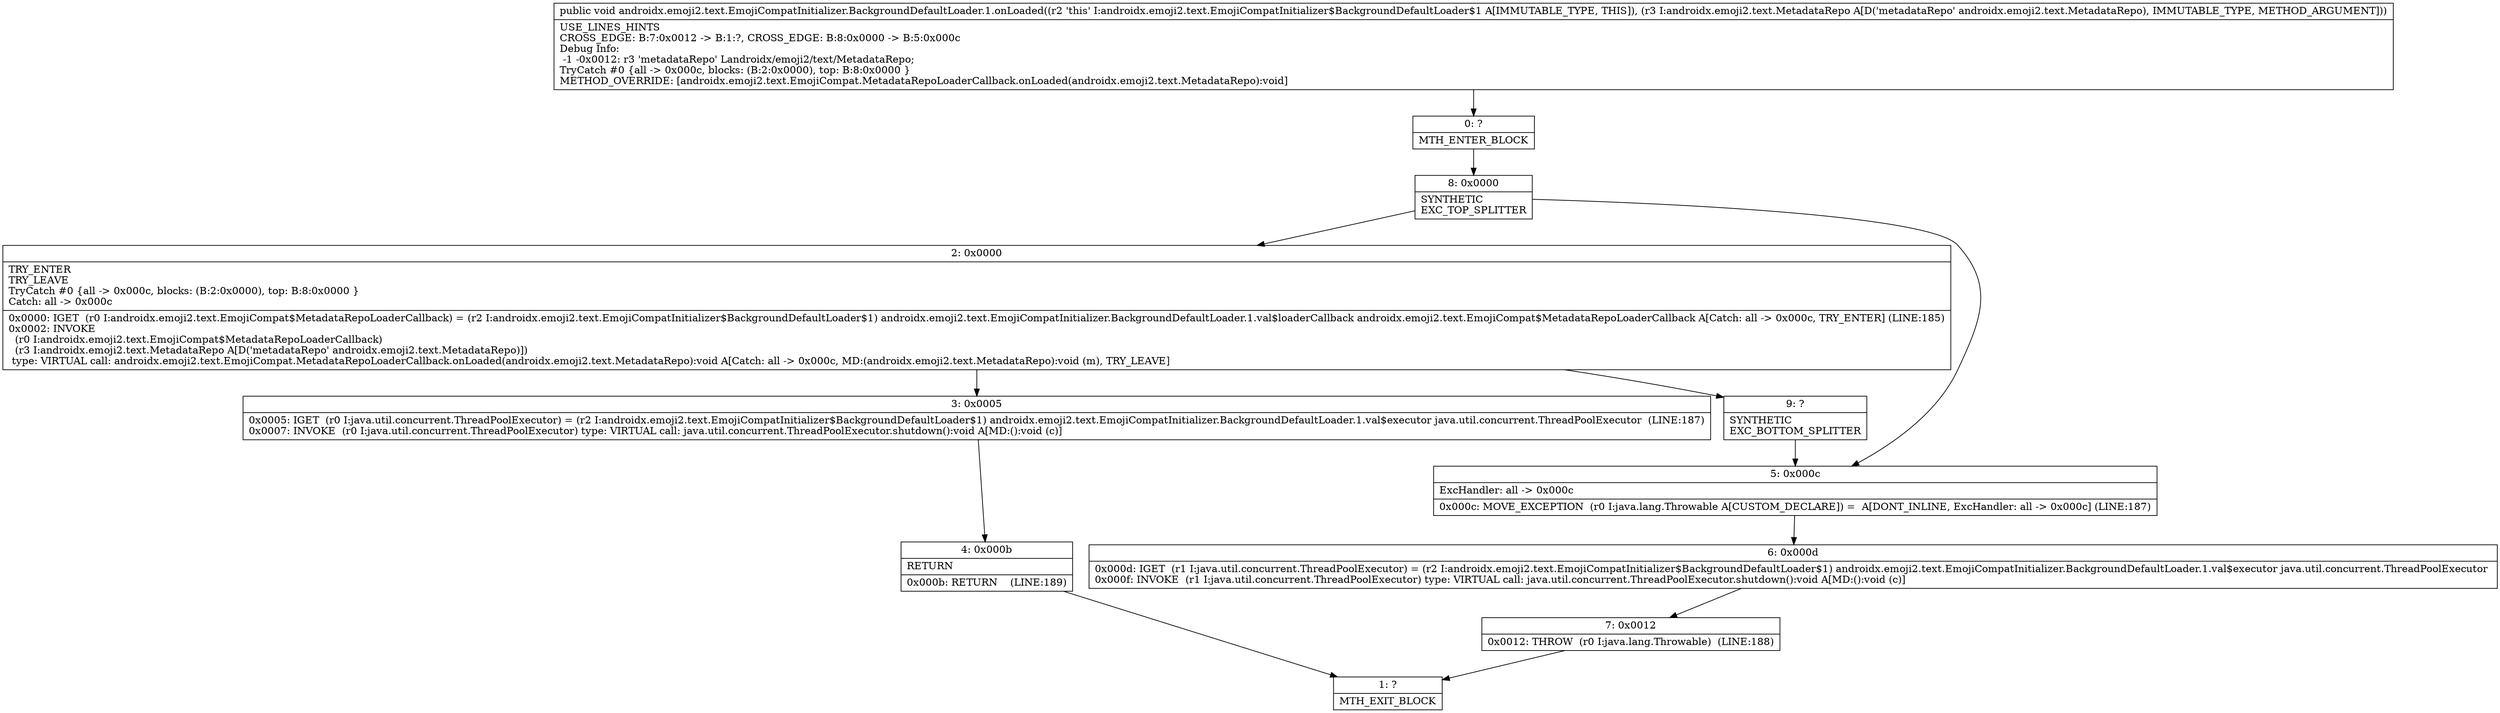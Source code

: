 digraph "CFG forandroidx.emoji2.text.EmojiCompatInitializer.BackgroundDefaultLoader.1.onLoaded(Landroidx\/emoji2\/text\/MetadataRepo;)V" {
Node_0 [shape=record,label="{0\:\ ?|MTH_ENTER_BLOCK\l}"];
Node_8 [shape=record,label="{8\:\ 0x0000|SYNTHETIC\lEXC_TOP_SPLITTER\l}"];
Node_2 [shape=record,label="{2\:\ 0x0000|TRY_ENTER\lTRY_LEAVE\lTryCatch #0 \{all \-\> 0x000c, blocks: (B:2:0x0000), top: B:8:0x0000 \}\lCatch: all \-\> 0x000c\l|0x0000: IGET  (r0 I:androidx.emoji2.text.EmojiCompat$MetadataRepoLoaderCallback) = (r2 I:androidx.emoji2.text.EmojiCompatInitializer$BackgroundDefaultLoader$1) androidx.emoji2.text.EmojiCompatInitializer.BackgroundDefaultLoader.1.val$loaderCallback androidx.emoji2.text.EmojiCompat$MetadataRepoLoaderCallback A[Catch: all \-\> 0x000c, TRY_ENTER] (LINE:185)\l0x0002: INVOKE  \l  (r0 I:androidx.emoji2.text.EmojiCompat$MetadataRepoLoaderCallback)\l  (r3 I:androidx.emoji2.text.MetadataRepo A[D('metadataRepo' androidx.emoji2.text.MetadataRepo)])\l type: VIRTUAL call: androidx.emoji2.text.EmojiCompat.MetadataRepoLoaderCallback.onLoaded(androidx.emoji2.text.MetadataRepo):void A[Catch: all \-\> 0x000c, MD:(androidx.emoji2.text.MetadataRepo):void (m), TRY_LEAVE]\l}"];
Node_3 [shape=record,label="{3\:\ 0x0005|0x0005: IGET  (r0 I:java.util.concurrent.ThreadPoolExecutor) = (r2 I:androidx.emoji2.text.EmojiCompatInitializer$BackgroundDefaultLoader$1) androidx.emoji2.text.EmojiCompatInitializer.BackgroundDefaultLoader.1.val$executor java.util.concurrent.ThreadPoolExecutor  (LINE:187)\l0x0007: INVOKE  (r0 I:java.util.concurrent.ThreadPoolExecutor) type: VIRTUAL call: java.util.concurrent.ThreadPoolExecutor.shutdown():void A[MD:():void (c)]\l}"];
Node_4 [shape=record,label="{4\:\ 0x000b|RETURN\l|0x000b: RETURN    (LINE:189)\l}"];
Node_1 [shape=record,label="{1\:\ ?|MTH_EXIT_BLOCK\l}"];
Node_9 [shape=record,label="{9\:\ ?|SYNTHETIC\lEXC_BOTTOM_SPLITTER\l}"];
Node_5 [shape=record,label="{5\:\ 0x000c|ExcHandler: all \-\> 0x000c\l|0x000c: MOVE_EXCEPTION  (r0 I:java.lang.Throwable A[CUSTOM_DECLARE]) =  A[DONT_INLINE, ExcHandler: all \-\> 0x000c] (LINE:187)\l}"];
Node_6 [shape=record,label="{6\:\ 0x000d|0x000d: IGET  (r1 I:java.util.concurrent.ThreadPoolExecutor) = (r2 I:androidx.emoji2.text.EmojiCompatInitializer$BackgroundDefaultLoader$1) androidx.emoji2.text.EmojiCompatInitializer.BackgroundDefaultLoader.1.val$executor java.util.concurrent.ThreadPoolExecutor \l0x000f: INVOKE  (r1 I:java.util.concurrent.ThreadPoolExecutor) type: VIRTUAL call: java.util.concurrent.ThreadPoolExecutor.shutdown():void A[MD:():void (c)]\l}"];
Node_7 [shape=record,label="{7\:\ 0x0012|0x0012: THROW  (r0 I:java.lang.Throwable)  (LINE:188)\l}"];
MethodNode[shape=record,label="{public void androidx.emoji2.text.EmojiCompatInitializer.BackgroundDefaultLoader.1.onLoaded((r2 'this' I:androidx.emoji2.text.EmojiCompatInitializer$BackgroundDefaultLoader$1 A[IMMUTABLE_TYPE, THIS]), (r3 I:androidx.emoji2.text.MetadataRepo A[D('metadataRepo' androidx.emoji2.text.MetadataRepo), IMMUTABLE_TYPE, METHOD_ARGUMENT]))  | USE_LINES_HINTS\lCROSS_EDGE: B:7:0x0012 \-\> B:1:?, CROSS_EDGE: B:8:0x0000 \-\> B:5:0x000c\lDebug Info:\l  \-1 \-0x0012: r3 'metadataRepo' Landroidx\/emoji2\/text\/MetadataRepo;\lTryCatch #0 \{all \-\> 0x000c, blocks: (B:2:0x0000), top: B:8:0x0000 \}\lMETHOD_OVERRIDE: [androidx.emoji2.text.EmojiCompat.MetadataRepoLoaderCallback.onLoaded(androidx.emoji2.text.MetadataRepo):void]\l}"];
MethodNode -> Node_0;Node_0 -> Node_8;
Node_8 -> Node_2;
Node_8 -> Node_5;
Node_2 -> Node_3;
Node_2 -> Node_9;
Node_3 -> Node_4;
Node_4 -> Node_1;
Node_9 -> Node_5;
Node_5 -> Node_6;
Node_6 -> Node_7;
Node_7 -> Node_1;
}

